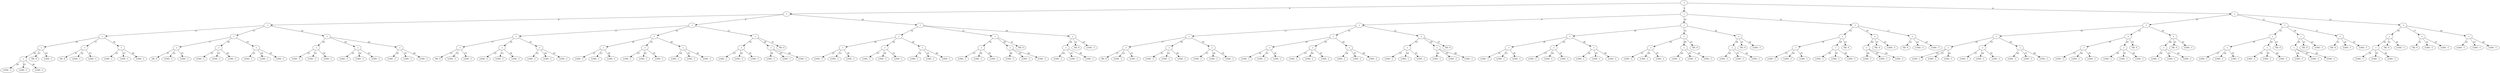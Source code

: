digraph G {
compound=true;
   node1 [label=":)"];
   node2 [label=":("];
   node3 [label=":)"];
   node4 [label=":("];
   node5 [label=":)"];
   node6 [label=":("];
   node7 [label="LOSE: -1"];
   node8 [label="LOSE: -1"];
   node9 [label="LOSE: -1"];
   node10 [label="TIE: 0"];
   node11 [label="LOSE: -1"];
   node12 [label=":)"];
   node13 [label="TIE: 0"];
   node14 [label="LOSE: -1"];
   node15 [label="LOSE: -1"];
   node16 [label=":)"];
   node17 [label="LOSE: -1"];
   node18 [label="LOSE: -1"];
   node19 [label="LOSE: -1"];
   node20 [label=":("];
   node21 [label=":)"];
   node22 [label="TIE: 0"];
   node23 [label="LOSE: -1"];
   node24 [label="LOSE: -1"];
   node25 [label=":)"];
   node26 [label="LOSE: -1"];
   node27 [label="LOSE: -1"];
   node28 [label="LOSE: -1"];
   node29 [label=":)"];
   node30 [label="LOSE: -1"];
   node31 [label="LOSE: -1"];
   node32 [label="LOSE: -1"];
   node33 [label=":("];
   node34 [label=":)"];
   node35 [label="LOSE: -1"];
   node36 [label="LOSE: -1"];
   node37 [label="LOSE: -1"];
   node38 [label=":)"];
   node39 [label="LOSE: -1"];
   node40 [label="LOSE: -1"];
   node41 [label="LOSE: -1"];
   node42 [label=":)"];
   node43 [label="LOSE: -1"];
   node44 [label="LOSE: -1"];
   node45 [label="LOSE: -1"];
   node46 [label=":)"];
   node47 [label=":("];
   node48 [label=":)"];
   node49 [label="TIE: 0"];
   node50 [label="LOSE: -1"];
   node51 [label="LOSE: -1"];
   node52 [label=":)"];
   node53 [label="LOSE: -1"];
   node54 [label="LOSE: -1"];
   node55 [label="LOSE: -1"];
   node56 [label=":)"];
   node57 [label="LOSE: -1"];
   node58 [label="LOSE: -1"];
   node59 [label="LOSE: -1"];
   node60 [label=":("];
   node61 [label=":)"];
   node62 [label="LOSE: -1"];
   node63 [label="LOSE: -1"];
   node64 [label="LOSE: -1"];
   node65 [label=":)"];
   node66 [label="LOSE: -1"];
   node67 [label="LOSE: -1"];
   node68 [label="LOSE: -1"];
   node69 [label=":)"];
   node70 [label="LOSE: -1"];
   node71 [label="LOSE: -1"];
   node72 [label="LOSE: -1"];
   node73 [label=":("];
   node74 [label=":)"];
   node75 [label="LOSE: -1"];
   node76 [label="LOSE: -1"];
   node77 [label="LOSE: -1"];
   node78 [label=":)"];
   node79 [label="LOSE: -1"];
   node80 [label="LOSE: -1"];
   node81 [label="LOSE: -1"];
   node82 [label="TIE: 0"];
   node83 [label=":)"];
   node84 [label=":("];
   node85 [label=":)"];
   node86 [label="LOSE: -1"];
   node87 [label="LOSE: -1"];
   node88 [label="LOSE: -1"];
   node89 [label=":)"];
   node90 [label="LOSE: -1"];
   node91 [label="LOSE: -1"];
   node92 [label="LOSE: -1"];
   node93 [label=":)"];
   node94 [label="LOSE: -1"];
   node95 [label="LOSE: -1"];
   node96 [label="LOSE: -1"];
   node97 [label=":("];
   node98 [label=":)"];
   node99 [label="LOSE: -1"];
   node100 [label="LOSE: -1"];
   node101 [label="LOSE: -1"];
   node102 [label=":)"];
   node103 [label="LOSE: -1"];
   node104 [label="LOSE: -1"];
   node105 [label="LOSE: -1"];
   node106 [label="TIE: 0"];
   node107 [label=":("];
   node108 [label=":)"];
   node109 [label="LOSE: -1"];
   node110 [label="LOSE: -1"];
   node111 [label="LOSE: -1"];
   node112 [label="TIE: 0"];
   node113 [label="LOSE: -1"];
   node114 [label=":("];
   node115 [label=":)"];
   node116 [label=":("];
   node117 [label=":)"];
   node118 [label="TIE: 0"];
   node119 [label="LOSE: -1"];
   node120 [label="LOSE: -1"];
   node121 [label=":)"];
   node122 [label="LOSE: -1"];
   node123 [label="LOSE: -1"];
   node124 [label="LOSE: -1"];
   node125 [label=":)"];
   node126 [label="LOSE: -1"];
   node127 [label="LOSE: -1"];
   node128 [label="LOSE: -1"];
   node129 [label=":("];
   node130 [label=":)"];
   node131 [label="LOSE: -1"];
   node132 [label="LOSE: -1"];
   node133 [label="LOSE: -1"];
   node134 [label=":)"];
   node135 [label="LOSE: -1"];
   node136 [label="LOSE: -1"];
   node137 [label="LOSE: -1"];
   node138 [label=":)"];
   node139 [label="LOSE: -1"];
   node140 [label="LOSE: -1"];
   node141 [label="LOSE: -1"];
   node142 [label=":("];
   node143 [label=":)"];
   node144 [label="LOSE: -1"];
   node145 [label="LOSE: -1"];
   node146 [label="LOSE: -1"];
   node147 [label=":)"];
   node148 [label="LOSE: -1"];
   node149 [label="LOSE: -1"];
   node150 [label="LOSE: -1"];
   node151 [label="TIE: 0"];
   node152 [label=":)"];
   node153 [label=":("];
   node154 [label=":)"];
   node155 [label="LOSE: -1"];
   node156 [label="LOSE: -1"];
   node157 [label="LOSE: -1"];
   node158 [label=":)"];
   node159 [label="LOSE: -1"];
   node160 [label="LOSE: -1"];
   node161 [label="LOSE: -1"];
   node162 [label=":)"];
   node163 [label="LOSE: -1"];
   node164 [label="LOSE: -1"];
   node165 [label="LOSE: -1"];
   node166 [label=":("];
   node167 [label=":)"];
   node168 [label="LOSE: -1"];
   node169 [label="LOSE: -1"];
   node170 [label="LOSE: -1"];
   node171 [label=":)"];
   node172 [label="LOSE: -1"];
   node173 [label="LOSE: -1"];
   node174 [label="LOSE: -1"];
   node175 [label="TIE: 0"];
   node176 [label=":("];
   node177 [label=":)"];
   node178 [label="LOSE: -1"];
   node179 [label="LOSE: -1"];
   node180 [label="LOSE: -1"];
   node181 [label="TIE: 0"];
   node182 [label="LOSE: -1"];
   node183 [label=":)"];
   node184 [label=":("];
   node185 [label=":)"];
   node186 [label="LOSE: -1"];
   node187 [label="LOSE: -1"];
   node188 [label="LOSE: -1"];
   node189 [label=":)"];
   node190 [label="LOSE: -1"];
   node191 [label="LOSE: -1"];
   node192 [label="LOSE: -1"];
   node193 [label="TIE: 0"];
   node194 [label=":("];
   node195 [label=":)"];
   node196 [label="LOSE: -1"];
   node197 [label="LOSE: -1"];
   node198 [label="LOSE: -1"];
   node199 [label="TIE: 0"];
   node200 [label="LOSE: -1"];
   node201 [label=":("];
   node202 [label="TIE: 0"];
   node203 [label="LOSE: -1"];
   node204 [label="LOSE: -1"];
   node205 [label=":("];
   node206 [label=":)"];
   node207 [label=":("];
   node208 [label=":)"];
   node209 [label="LOSE: -1"];
   node210 [label="LOSE: -1"];
   node211 [label="LOSE: -1"];
   node212 [label=":)"];
   node213 [label="LOSE: -1"];
   node214 [label="LOSE: -1"];
   node215 [label="LOSE: -1"];
   node216 [label=":)"];
   node217 [label="LOSE: -1"];
   node218 [label="LOSE: -1"];
   node219 [label="LOSE: -1"];
   node220 [label=":("];
   node221 [label=":)"];
   node222 [label="LOSE: -1"];
   node223 [label="LOSE: -1"];
   node224 [label="LOSE: -1"];
   node225 [label=":)"];
   node226 [label="LOSE: -1"];
   node227 [label="LOSE: -1"];
   node228 [label="LOSE: -1"];
   node229 [label="TIE: 0"];
   node230 [label=":("];
   node231 [label=":)"];
   node232 [label="LOSE: -1"];
   node233 [label="LOSE: -1"];
   node234 [label="LOSE: -1"];
   node235 [label="TIE: 0"];
   node236 [label="LOSE: -1"];
   node237 [label=":)"];
   node238 [label=":("];
   node239 [label=":)"];
   node240 [label="LOSE: -1"];
   node241 [label="LOSE: -1"];
   node242 [label="LOSE: -1"];
   node243 [label=":)"];
   node244 [label="LOSE: -1"];
   node245 [label="LOSE: -1"];
   node246 [label="LOSE: -1"];
   node247 [label="TIE: 0"];
   node248 [label=":("];
   node249 [label=":)"];
   node250 [label="LOSE: -1"];
   node251 [label="LOSE: -1"];
   node252 [label="LOSE: -1"];
   node253 [label="TIE: 0"];
   node254 [label="LOSE: -1"];
   node255 [label=":("];
   node256 [label="TIE: 0"];
   node257 [label="LOSE: -1"];
   node258 [label="LOSE: -1"];
   node259 [label=":)"];
   node260 [label=":("];
   node261 [label=":)"];
   node262 [label="LOSE: -1"];
   node263 [label="LOSE: -1"];
   node264 [label="LOSE: -1"];
   node265 [label="TIE: 0"];
   node266 [label="LOSE: -1"];
   node267 [label=":("];
   node268 [label="TIE: 0"];
   node269 [label="LOSE: -1"];
   node270 [label="LOSE: -1"];
   node271 [label=":("];
   node272 [label="LOSE: -1"];
   node273 [label="LOSE: -1"];
   node274 [label="LOSE: -1"];
node1->node2 [label="4"];
node1->node114 [label="5"];
node1->node205 [label="6"];
node2->node3 [label="8"];
node2->node46 [label="9"];
node2->node83 [label="10"];
node3->node4 [label="12"];
node3->node20 [label="13"];
node3->node33 [label="14"];
node4->node5 [label="16"];
node4->node12 [label="17"];
node4->node16 [label="18"];
node5->node6 [label="20"];
node5->node10 [label="21"];
node5->node11 [label="22"];
node6->node7 [label="24"];
node6->node8 [label="25"];
node6->node9 [label="26"];
node12->node13 [label="21"];
node12->node14 [label="22"];
node12->node15 [label="23"];
node16->node17 [label="22"];
node16->node18 [label="23"];
node16->node19 [label="24"];
node20->node21 [label="17"];
node20->node25 [label="18"];
node20->node29 [label="19"];
node21->node22 [label="21"];
node21->node23 [label="22"];
node21->node24 [label="23"];
node25->node26 [label="22"];
node25->node27 [label="23"];
node25->node28 [label="24"];
node29->node30 [label="23"];
node29->node31 [label="24"];
node29->node32 [label="25"];
node33->node34 [label="18"];
node33->node38 [label="19"];
node33->node42 [label="20"];
node34->node35 [label="22"];
node34->node36 [label="23"];
node34->node37 [label="24"];
node38->node39 [label="23"];
node38->node40 [label="24"];
node38->node41 [label="25"];
node42->node43 [label="24"];
node42->node44 [label="25"];
node42->node45 [label="26"];
node46->node47 [label="13"];
node46->node60 [label="14"];
node46->node73 [label="15"];
node47->node48 [label="17"];
node47->node52 [label="18"];
node47->node56 [label="19"];
node48->node49 [label="21"];
node48->node50 [label="22"];
node48->node51 [label="23"];
node52->node53 [label="22"];
node52->node54 [label="23"];
node52->node55 [label="24"];
node56->node57 [label="23"];
node56->node58 [label="24"];
node56->node59 [label="25"];
node60->node61 [label="18"];
node60->node65 [label="19"];
node60->node69 [label="20"];
node61->node62 [label="22"];
node61->node63 [label="23"];
node61->node64 [label="24"];
node65->node66 [label="23"];
node65->node67 [label="24"];
node65->node68 [label="25"];
node69->node70 [label="24"];
node69->node71 [label="25"];
node69->node72 [label="26"];
node73->node74 [label="19"];
node73->node78 [label="20"];
node73->node82 [label="21"];
node74->node75 [label="23"];
node74->node76 [label="24"];
node74->node77 [label="25"];
node78->node79 [label="24"];
node78->node80 [label="25"];
node78->node81 [label="26"];
node83->node84 [label="14"];
node83->node97 [label="15"];
node83->node107 [label="16"];
node84->node85 [label="18"];
node84->node89 [label="19"];
node84->node93 [label="20"];
node85->node86 [label="22"];
node85->node87 [label="23"];
node85->node88 [label="24"];
node89->node90 [label="23"];
node89->node91 [label="24"];
node89->node92 [label="25"];
node93->node94 [label="24"];
node93->node95 [label="25"];
node93->node96 [label="26"];
node97->node98 [label="19"];
node97->node102 [label="20"];
node97->node106 [label="21"];
node98->node99 [label="23"];
node98->node100 [label="24"];
node98->node101 [label="25"];
node102->node103 [label="24"];
node102->node104 [label="25"];
node102->node105 [label="26"];
node107->node108 [label="20"];
node107->node112 [label="21"];
node107->node113 [label="22"];
node108->node109 [label="24"];
node108->node110 [label="25"];
node108->node111 [label="26"];
node114->node115 [label="9"];
node114->node152 [label="10"];
node114->node183 [label="11"];
node115->node116 [label="13"];
node115->node129 [label="14"];
node115->node142 [label="15"];
node116->node117 [label="17"];
node116->node121 [label="18"];
node116->node125 [label="19"];
node117->node118 [label="21"];
node117->node119 [label="22"];
node117->node120 [label="23"];
node121->node122 [label="22"];
node121->node123 [label="23"];
node121->node124 [label="24"];
node125->node126 [label="23"];
node125->node127 [label="24"];
node125->node128 [label="25"];
node129->node130 [label="18"];
node129->node134 [label="19"];
node129->node138 [label="20"];
node130->node131 [label="22"];
node130->node132 [label="23"];
node130->node133 [label="24"];
node134->node135 [label="23"];
node134->node136 [label="24"];
node134->node137 [label="25"];
node138->node139 [label="24"];
node138->node140 [label="25"];
node138->node141 [label="26"];
node142->node143 [label="19"];
node142->node147 [label="20"];
node142->node151 [label="21"];
node143->node144 [label="23"];
node143->node145 [label="24"];
node143->node146 [label="25"];
node147->node148 [label="24"];
node147->node149 [label="25"];
node147->node150 [label="26"];
node152->node153 [label="14"];
node152->node166 [label="15"];
node152->node176 [label="16"];
node153->node154 [label="18"];
node153->node158 [label="19"];
node153->node162 [label="20"];
node154->node155 [label="22"];
node154->node156 [label="23"];
node154->node157 [label="24"];
node158->node159 [label="23"];
node158->node160 [label="24"];
node158->node161 [label="25"];
node162->node163 [label="24"];
node162->node164 [label="25"];
node162->node165 [label="26"];
node166->node167 [label="19"];
node166->node171 [label="20"];
node166->node175 [label="21"];
node167->node168 [label="23"];
node167->node169 [label="24"];
node167->node170 [label="25"];
node171->node172 [label="24"];
node171->node173 [label="25"];
node171->node174 [label="26"];
node176->node177 [label="20"];
node176->node181 [label="21"];
node176->node182 [label="22"];
node177->node178 [label="24"];
node177->node179 [label="25"];
node177->node180 [label="26"];
node183->node184 [label="15"];
node183->node194 [label="16"];
node183->node201 [label="17"];
node184->node185 [label="19"];
node184->node189 [label="20"];
node184->node193 [label="21"];
node185->node186 [label="23"];
node185->node187 [label="24"];
node185->node188 [label="25"];
node189->node190 [label="24"];
node189->node191 [label="25"];
node189->node192 [label="26"];
node194->node195 [label="20"];
node194->node199 [label="21"];
node194->node200 [label="22"];
node195->node196 [label="24"];
node195->node197 [label="25"];
node195->node198 [label="26"];
node201->node202 [label="21"];
node201->node203 [label="22"];
node201->node204 [label="23"];
node205->node206 [label="10"];
node205->node237 [label="11"];
node205->node259 [label="12"];
node206->node207 [label="14"];
node206->node220 [label="15"];
node206->node230 [label="16"];
node207->node208 [label="18"];
node207->node212 [label="19"];
node207->node216 [label="20"];
node208->node209 [label="22"];
node208->node210 [label="23"];
node208->node211 [label="24"];
node212->node213 [label="23"];
node212->node214 [label="24"];
node212->node215 [label="25"];
node216->node217 [label="24"];
node216->node218 [label="25"];
node216->node219 [label="26"];
node220->node221 [label="19"];
node220->node225 [label="20"];
node220->node229 [label="21"];
node221->node222 [label="23"];
node221->node223 [label="24"];
node221->node224 [label="25"];
node225->node226 [label="24"];
node225->node227 [label="25"];
node225->node228 [label="26"];
node230->node231 [label="20"];
node230->node235 [label="21"];
node230->node236 [label="22"];
node231->node232 [label="24"];
node231->node233 [label="25"];
node231->node234 [label="26"];
node237->node238 [label="15"];
node237->node248 [label="16"];
node237->node255 [label="17"];
node238->node239 [label="19"];
node238->node243 [label="20"];
node238->node247 [label="21"];
node239->node240 [label="23"];
node239->node241 [label="24"];
node239->node242 [label="25"];
node243->node244 [label="24"];
node243->node245 [label="25"];
node243->node246 [label="26"];
node248->node249 [label="20"];
node248->node253 [label="21"];
node248->node254 [label="22"];
node249->node250 [label="24"];
node249->node251 [label="25"];
node249->node252 [label="26"];
node255->node256 [label="21"];
node255->node257 [label="22"];
node255->node258 [label="23"];
node259->node260 [label="16"];
node259->node267 [label="17"];
node259->node271 [label="18"];
node260->node261 [label="20"];
node260->node265 [label="21"];
node260->node266 [label="22"];
node261->node262 [label="24"];
node261->node263 [label="25"];
node261->node264 [label="26"];
node267->node268 [label="21"];
node267->node269 [label="22"];
node267->node270 [label="23"];
node271->node272 [label="22"];
node271->node273 [label="23"];
node271->node274 [label="24"];
}
